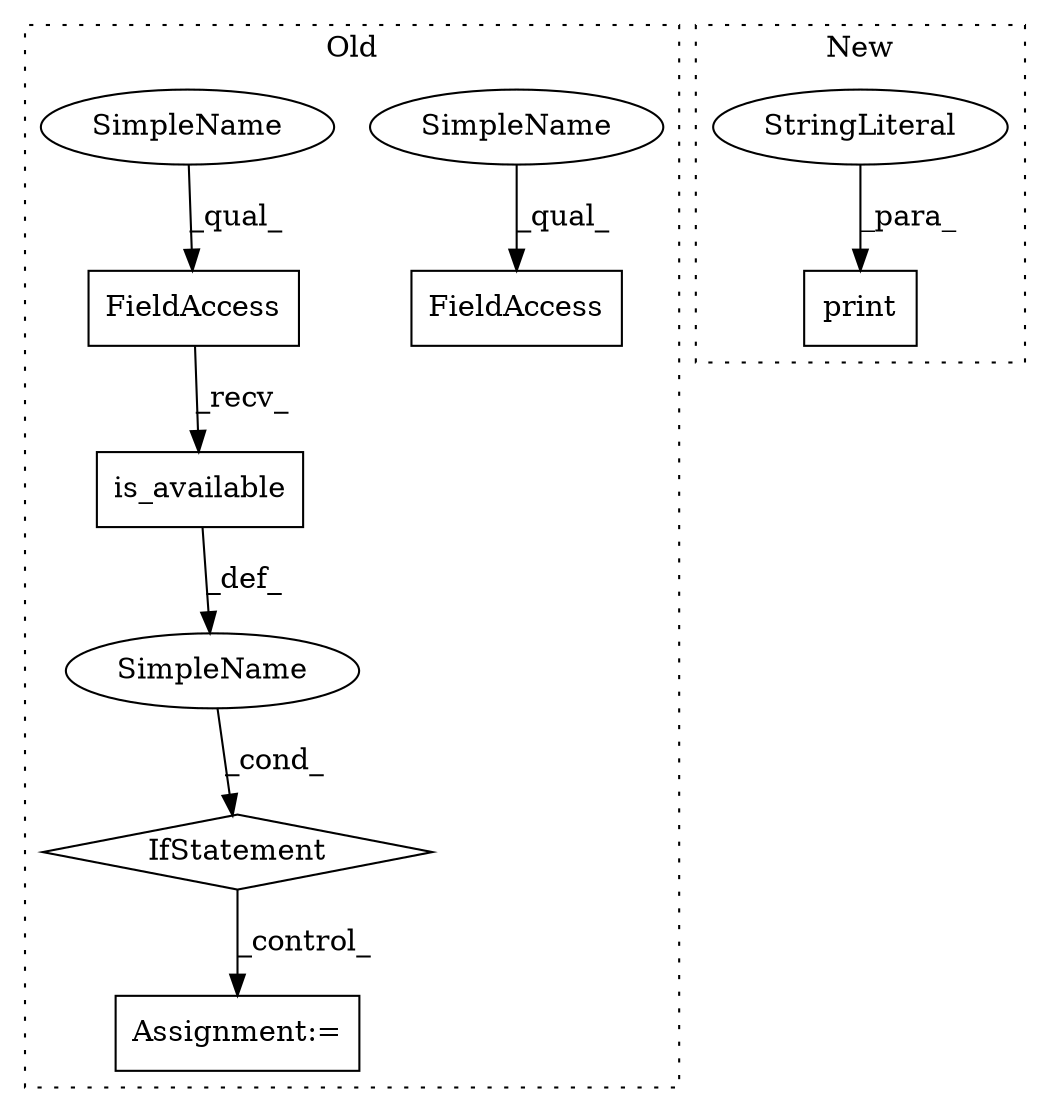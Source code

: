 digraph G {
subgraph cluster0 {
1 [label="is_available" a="32" s="1317" l="14" shape="box"];
4 [label="FieldAccess" a="22" s="1306" l="10" shape="box"];
5 [label="FieldAccess" a="22" s="1549" l="11" shape="box"];
6 [label="IfStatement" a="25" s="1302,1331" l="4,2" shape="diamond"];
7 [label="SimpleName" a="42" s="" l="" shape="ellipse"];
8 [label="Assignment:=" a="7" s="1476" l="9" shape="box"];
9 [label="SimpleName" a="42" s="1549" l="5" shape="ellipse"];
10 [label="SimpleName" a="42" s="1306" l="5" shape="ellipse"];
label = "Old";
style="dotted";
}
subgraph cluster1 {
2 [label="print" a="32" s="2431,2472" l="6,1" shape="box"];
3 [label="StringLiteral" a="45" s="2437" l="6" shape="ellipse"];
label = "New";
style="dotted";
}
1 -> 7 [label="_def_"];
3 -> 2 [label="_para_"];
4 -> 1 [label="_recv_"];
6 -> 8 [label="_control_"];
7 -> 6 [label="_cond_"];
9 -> 5 [label="_qual_"];
10 -> 4 [label="_qual_"];
}